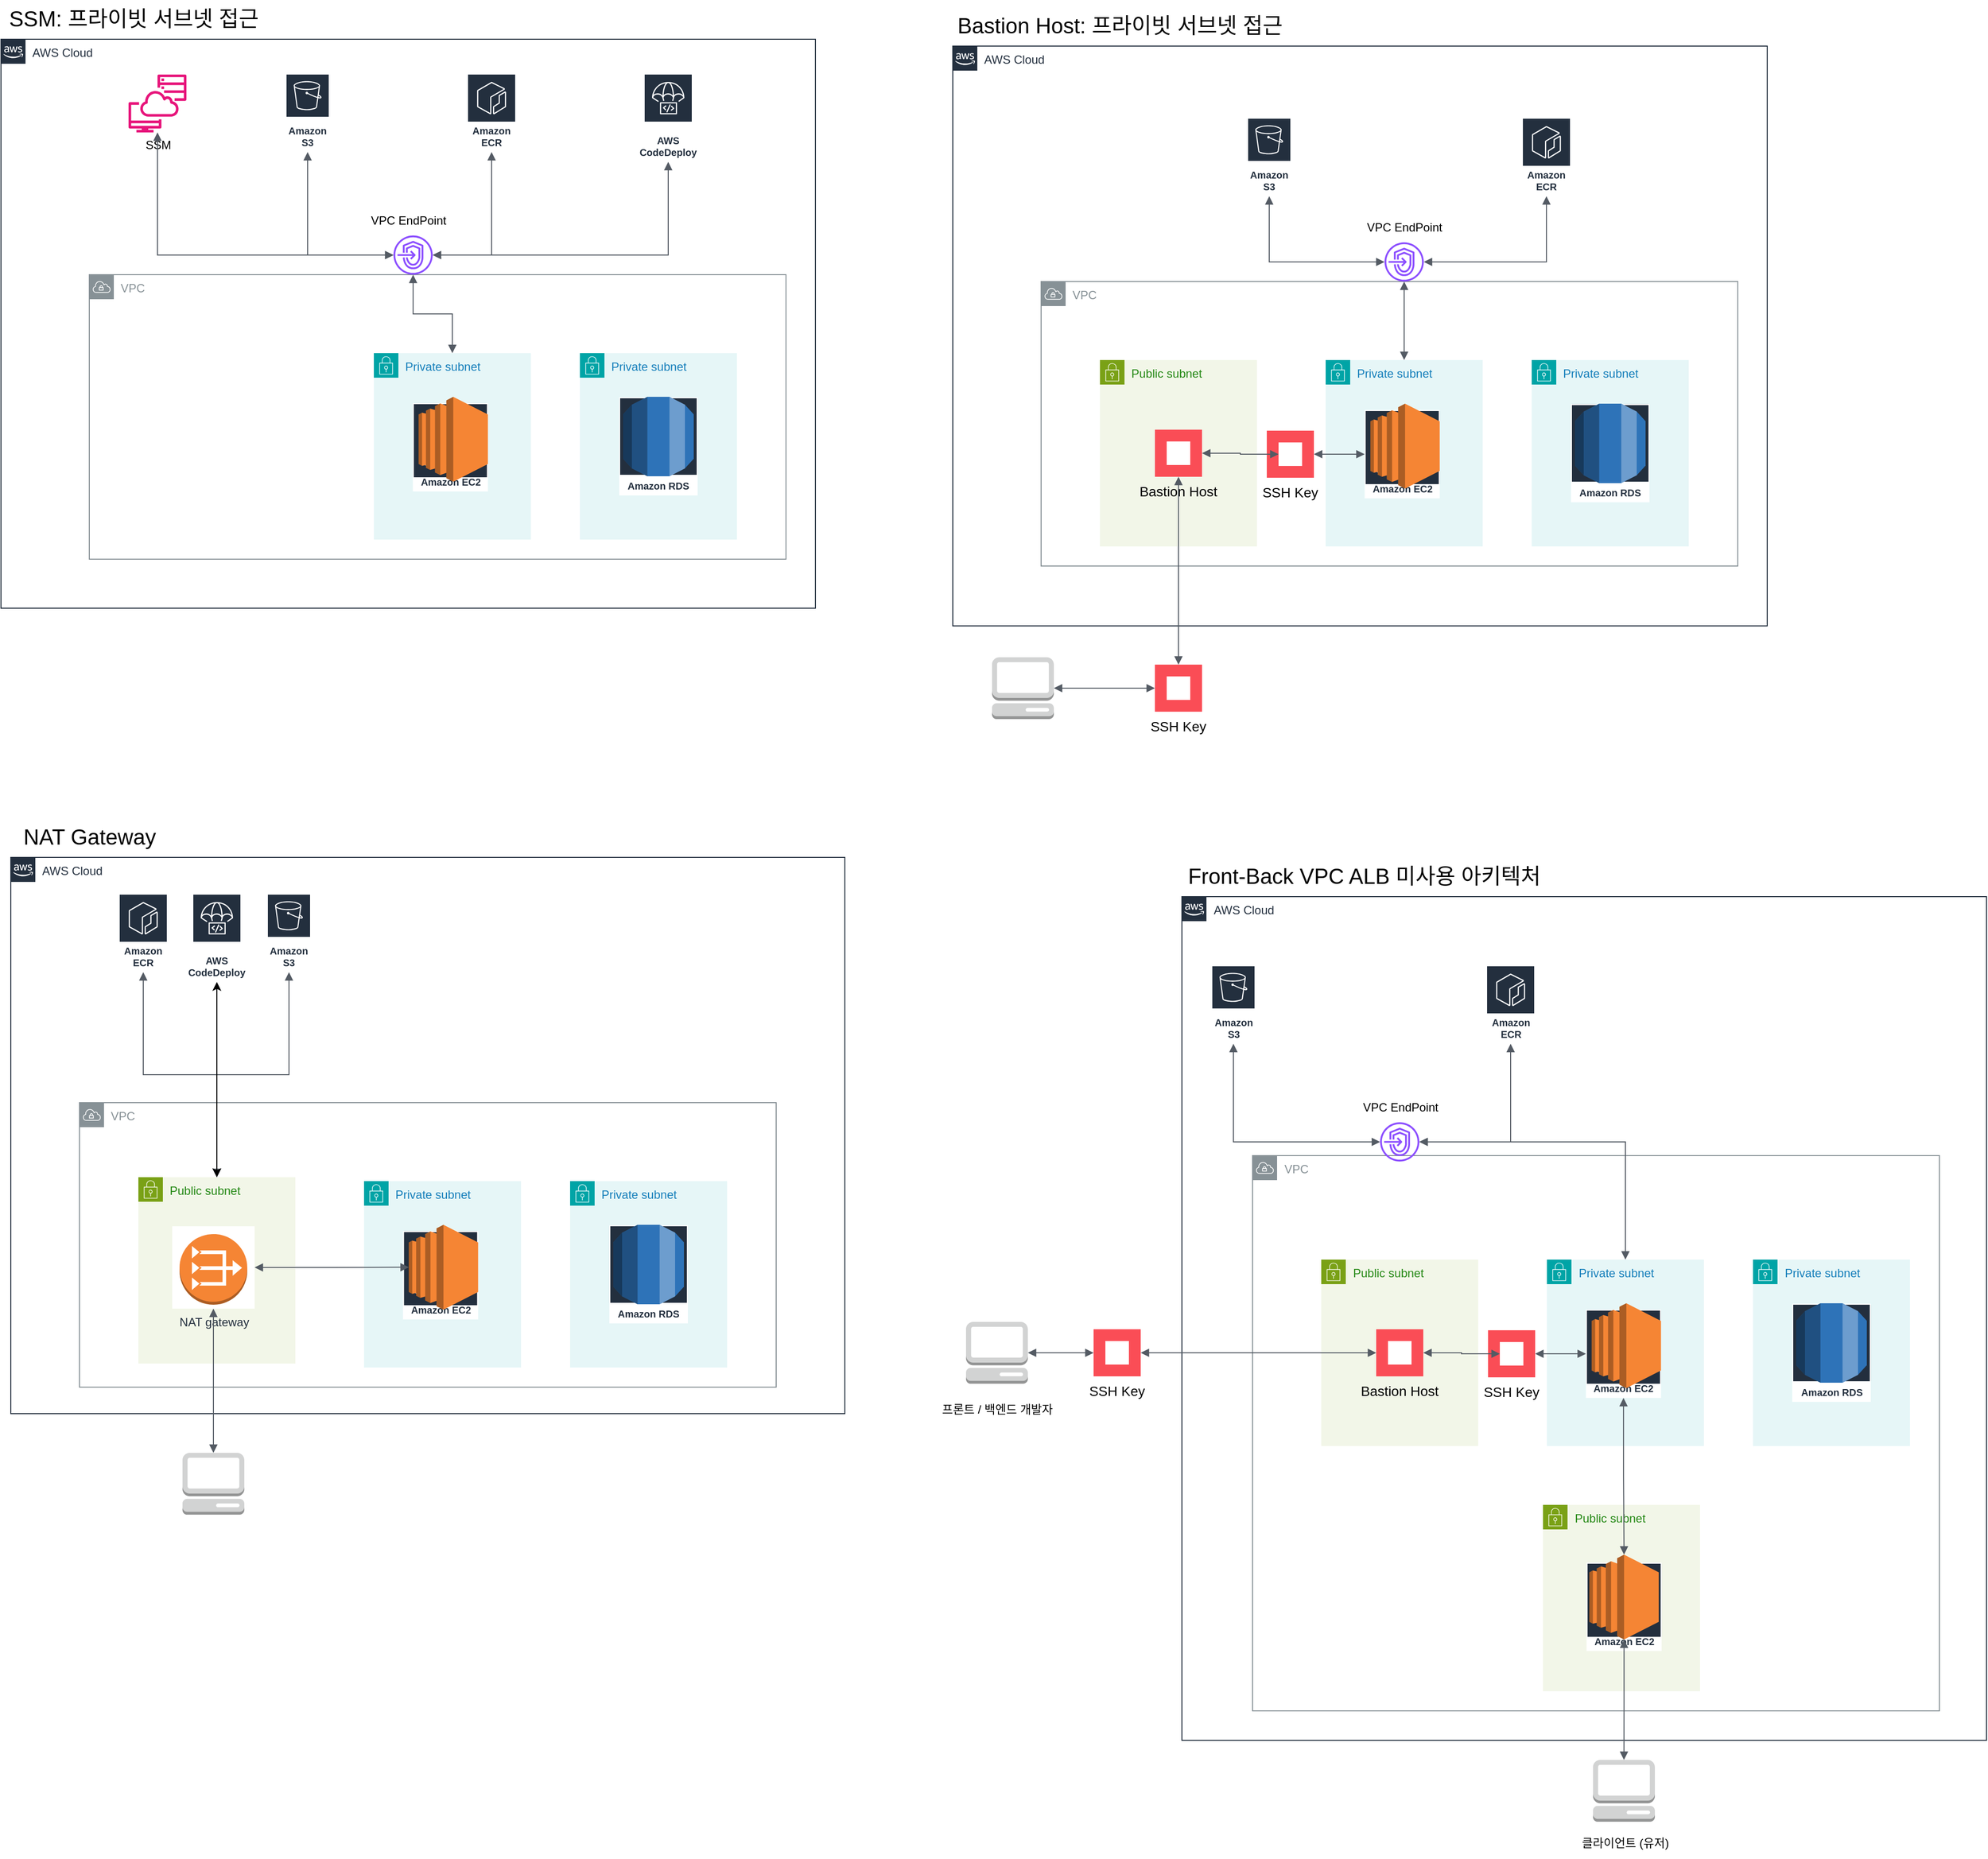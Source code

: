 <mxfile version="26.1.1">
  <diagram id="Ht1M8jgEwFfnCIfOTk4-" name="Page-1">
    <mxGraphModel dx="2484" dy="2465" grid="1" gridSize="10" guides="1" tooltips="1" connect="1" arrows="1" fold="1" page="1" pageScale="1" pageWidth="1169" pageHeight="827" math="0" shadow="0">
      <root>
        <mxCell id="0" />
        <mxCell id="1" parent="0" />
        <mxCell id="UEzPUAAOIrF-is8g5C7q-175" value="AWS Cloud" style="points=[[0,0],[0.25,0],[0.5,0],[0.75,0],[1,0],[1,0.25],[1,0.5],[1,0.75],[1,1],[0.75,1],[0.5,1],[0.25,1],[0,1],[0,0.75],[0,0.5],[0,0.25]];outlineConnect=0;gradientColor=none;html=1;whiteSpace=wrap;fontSize=12;fontStyle=0;shape=mxgraph.aws4.group;grIcon=mxgraph.aws4.group_aws_cloud_alt;strokeColor=#232F3E;fillColor=none;verticalAlign=top;align=left;spacingLeft=30;fontColor=#232F3E;dashed=0;labelBackgroundColor=#ffffff;container=1;pointerEvents=0;collapsible=0;recursiveResize=0;" parent="1" vertex="1">
          <mxGeometry x="210" y="-710" width="830" height="580" as="geometry" />
        </mxCell>
        <mxCell id="Ktp1393gziwwY8I587wX-7" value="VPC" style="sketch=0;outlineConnect=0;gradientColor=none;html=1;whiteSpace=wrap;fontSize=12;fontStyle=0;shape=mxgraph.aws4.group;grIcon=mxgraph.aws4.group_vpc;strokeColor=#879196;fillColor=none;verticalAlign=top;align=left;spacingLeft=30;fontColor=#879196;dashed=0;" parent="UEzPUAAOIrF-is8g5C7q-175" vertex="1">
          <mxGeometry x="90" y="240" width="710" height="290" as="geometry" />
        </mxCell>
        <mxCell id="Ktp1393gziwwY8I587wX-4" value="" style="sketch=0;outlineConnect=0;fontColor=#232F3E;gradientColor=none;fillColor=#8C4FFF;strokeColor=none;dashed=0;verticalLabelPosition=bottom;verticalAlign=top;align=center;html=1;fontSize=12;fontStyle=0;aspect=fixed;pointerEvents=1;shape=mxgraph.aws4.endpoints;" parent="UEzPUAAOIrF-is8g5C7q-175" vertex="1">
          <mxGeometry x="400" y="200" width="40" height="40" as="geometry" />
        </mxCell>
        <mxCell id="Ktp1393gziwwY8I587wX-18" value="Amazon S3" style="sketch=0;outlineConnect=0;fontColor=#232F3E;gradientColor=none;strokeColor=#ffffff;fillColor=#232F3E;dashed=0;verticalLabelPosition=middle;verticalAlign=bottom;align=center;html=1;whiteSpace=wrap;fontSize=10;fontStyle=1;spacing=3;shape=mxgraph.aws4.productIcon;prIcon=mxgraph.aws4.s3;" parent="UEzPUAAOIrF-is8g5C7q-175" vertex="1">
          <mxGeometry x="290" y="35" width="45" height="80" as="geometry" />
        </mxCell>
        <mxCell id="Ktp1393gziwwY8I587wX-19" value="Amazon ECR" style="sketch=0;outlineConnect=0;fontColor=#232F3E;gradientColor=none;strokeColor=#ffffff;fillColor=#232F3E;dashed=0;verticalLabelPosition=middle;verticalAlign=bottom;align=center;html=1;whiteSpace=wrap;fontSize=10;fontStyle=1;spacing=3;shape=mxgraph.aws4.productIcon;prIcon=mxgraph.aws4.ecr;" parent="UEzPUAAOIrF-is8g5C7q-175" vertex="1">
          <mxGeometry x="475" y="35" width="50" height="80" as="geometry" />
        </mxCell>
        <mxCell id="Ktp1393gziwwY8I587wX-20" value="AWS CodeDeploy" style="sketch=0;outlineConnect=0;fontColor=#232F3E;gradientColor=none;strokeColor=#ffffff;fillColor=#232F3E;dashed=0;verticalLabelPosition=middle;verticalAlign=bottom;align=center;html=1;whiteSpace=wrap;fontSize=10;fontStyle=1;spacing=3;shape=mxgraph.aws4.productIcon;prIcon=mxgraph.aws4.codedeploy;" parent="UEzPUAAOIrF-is8g5C7q-175" vertex="1">
          <mxGeometry x="655" y="35" width="50" height="90" as="geometry" />
        </mxCell>
        <mxCell id="Ktp1393gziwwY8I587wX-21" value="VPC EndPoint" style="text;html=1;align=center;verticalAlign=middle;resizable=0;points=[];autosize=1;strokeColor=none;fillColor=none;" parent="UEzPUAAOIrF-is8g5C7q-175" vertex="1">
          <mxGeometry x="365" y="170" width="100" height="30" as="geometry" />
        </mxCell>
        <mxCell id="Ktp1393gziwwY8I587wX-22" value="" style="sketch=0;outlineConnect=0;fontColor=#232F3E;gradientColor=none;fillColor=#E7157B;strokeColor=none;dashed=0;verticalLabelPosition=bottom;verticalAlign=top;align=center;html=1;fontSize=12;fontStyle=0;aspect=fixed;pointerEvents=1;shape=mxgraph.aws4.systems_manager_session_manager;" parent="UEzPUAAOIrF-is8g5C7q-175" vertex="1">
          <mxGeometry x="130" y="36" width="59" height="59" as="geometry" />
        </mxCell>
        <mxCell id="Ktp1393gziwwY8I587wX-23" value="SSM&lt;div&gt;&lt;br&gt;&lt;/div&gt;" style="text;html=1;align=center;verticalAlign=middle;resizable=0;points=[];autosize=1;strokeColor=none;fillColor=none;" parent="UEzPUAAOIrF-is8g5C7q-175" vertex="1">
          <mxGeometry x="134.5" y="95" width="50" height="40" as="geometry" />
        </mxCell>
        <mxCell id="Ktp1393gziwwY8I587wX-26" value="" style="edgeStyle=orthogonalEdgeStyle;html=1;endArrow=block;elbow=vertical;startArrow=block;startFill=1;endFill=1;strokeColor=#545B64;rounded=0;" parent="UEzPUAAOIrF-is8g5C7q-175" source="Ktp1393gziwwY8I587wX-4" target="Ktp1393gziwwY8I587wX-22" edge="1">
          <mxGeometry width="100" relative="1" as="geometry">
            <mxPoint x="320" y="305" as="sourcePoint" />
            <mxPoint x="420" y="305" as="targetPoint" />
          </mxGeometry>
        </mxCell>
        <mxCell id="Ktp1393gziwwY8I587wX-24" value="" style="edgeStyle=orthogonalEdgeStyle;html=1;endArrow=block;elbow=vertical;startArrow=block;startFill=1;endFill=1;strokeColor=#545B64;rounded=0;" parent="UEzPUAAOIrF-is8g5C7q-175" source="Ktp1393gziwwY8I587wX-4" target="Ktp1393gziwwY8I587wX-18" edge="1">
          <mxGeometry width="100" relative="1" as="geometry">
            <mxPoint x="320" y="305" as="sourcePoint" />
            <mxPoint x="420" y="305" as="targetPoint" />
          </mxGeometry>
        </mxCell>
        <mxCell id="Ktp1393gziwwY8I587wX-27" value="" style="edgeStyle=orthogonalEdgeStyle;html=1;endArrow=block;elbow=vertical;startArrow=block;startFill=1;endFill=1;strokeColor=#545B64;rounded=0;" parent="UEzPUAAOIrF-is8g5C7q-175" source="Ktp1393gziwwY8I587wX-4" target="Ktp1393gziwwY8I587wX-19" edge="1">
          <mxGeometry width="100" relative="1" as="geometry">
            <mxPoint x="400" y="280" as="sourcePoint" />
            <mxPoint x="500" y="280" as="targetPoint" />
          </mxGeometry>
        </mxCell>
        <mxCell id="Ktp1393gziwwY8I587wX-28" value="" style="edgeStyle=orthogonalEdgeStyle;html=1;endArrow=block;elbow=vertical;startArrow=block;startFill=1;endFill=1;strokeColor=#545B64;rounded=0;" parent="UEzPUAAOIrF-is8g5C7q-175" source="Ktp1393gziwwY8I587wX-4" target="Ktp1393gziwwY8I587wX-20" edge="1">
          <mxGeometry width="100" relative="1" as="geometry">
            <mxPoint x="400" y="280" as="sourcePoint" />
            <mxPoint x="500" y="280" as="targetPoint" />
          </mxGeometry>
        </mxCell>
        <mxCell id="Ktp1393gziwwY8I587wX-29" value="" style="group" parent="UEzPUAAOIrF-is8g5C7q-175" vertex="1" connectable="0">
          <mxGeometry x="380" y="320" width="370" height="190" as="geometry" />
        </mxCell>
        <mxCell id="Ktp1393gziwwY8I587wX-9" value="Private subnet" style="points=[[0,0],[0.25,0],[0.5,0],[0.75,0],[1,0],[1,0.25],[1,0.5],[1,0.75],[1,1],[0.75,1],[0.5,1],[0.25,1],[0,1],[0,0.75],[0,0.5],[0,0.25]];outlineConnect=0;gradientColor=none;html=1;whiteSpace=wrap;fontSize=12;fontStyle=0;container=0;pointerEvents=0;collapsible=0;recursiveResize=0;shape=mxgraph.aws4.group;grIcon=mxgraph.aws4.group_security_group;grStroke=0;strokeColor=#00A4A6;fillColor=#E6F6F7;verticalAlign=top;align=left;spacingLeft=30;fontColor=#147EBA;dashed=0;" parent="Ktp1393gziwwY8I587wX-29" vertex="1">
          <mxGeometry width="160" height="190" as="geometry" />
        </mxCell>
        <mxCell id="Ktp1393gziwwY8I587wX-12" value="Amazon EC2" style="sketch=0;outlineConnect=0;fontColor=#232F3E;gradientColor=none;strokeColor=#ffffff;fillColor=#232F3E;dashed=0;verticalLabelPosition=middle;verticalAlign=bottom;align=center;html=1;whiteSpace=wrap;fontSize=10;fontStyle=1;spacing=3;shape=mxgraph.aws4.productIcon;prIcon=mxgraph.aws4.ec2;" parent="Ktp1393gziwwY8I587wX-29" vertex="1">
          <mxGeometry x="39.75" y="51" width="76.5" height="90" as="geometry" />
        </mxCell>
        <mxCell id="Ktp1393gziwwY8I587wX-10" value="" style="outlineConnect=0;dashed=0;verticalLabelPosition=bottom;verticalAlign=top;align=center;html=1;shape=mxgraph.aws3.ec2;fillColor=#F58534;gradientColor=none;" parent="Ktp1393gziwwY8I587wX-29" vertex="1">
          <mxGeometry x="45.63" y="44.5" width="70.62" height="86.5" as="geometry" />
        </mxCell>
        <mxCell id="Ktp1393gziwwY8I587wX-14" value="Private subnet" style="points=[[0,0],[0.25,0],[0.5,0],[0.75,0],[1,0],[1,0.25],[1,0.5],[1,0.75],[1,1],[0.75,1],[0.5,1],[0.25,1],[0,1],[0,0.75],[0,0.5],[0,0.25]];outlineConnect=0;gradientColor=none;html=1;whiteSpace=wrap;fontSize=12;fontStyle=0;container=0;pointerEvents=0;collapsible=0;recursiveResize=0;shape=mxgraph.aws4.group;grIcon=mxgraph.aws4.group_security_group;grStroke=0;strokeColor=#00A4A6;fillColor=#E6F6F7;verticalAlign=top;align=left;spacingLeft=30;fontColor=#147EBA;dashed=0;" parent="Ktp1393gziwwY8I587wX-29" vertex="1">
          <mxGeometry x="210" width="160" height="190" as="geometry" />
        </mxCell>
        <mxCell id="Ktp1393gziwwY8I587wX-11" value="Amazon RDS" style="sketch=0;outlineConnect=0;fontColor=#232F3E;gradientColor=none;strokeColor=#ffffff;fillColor=#232F3E;dashed=0;verticalLabelPosition=middle;verticalAlign=bottom;align=center;html=1;whiteSpace=wrap;fontSize=10;fontStyle=1;spacing=3;shape=mxgraph.aws4.productIcon;prIcon=mxgraph.aws4.rds;" parent="Ktp1393gziwwY8I587wX-29" vertex="1">
          <mxGeometry x="250" y="45" width="80" height="100" as="geometry" />
        </mxCell>
        <mxCell id="Ktp1393gziwwY8I587wX-13" value="" style="outlineConnect=0;dashed=0;verticalLabelPosition=bottom;verticalAlign=top;align=center;html=1;shape=mxgraph.aws3.rds;fillColor=#2E73B8;gradientColor=none;" parent="Ktp1393gziwwY8I587wX-29" vertex="1">
          <mxGeometry x="254" y="44.5" width="72" height="81" as="geometry" />
        </mxCell>
        <mxCell id="Ktp1393gziwwY8I587wX-30" value="" style="edgeStyle=orthogonalEdgeStyle;html=1;endArrow=block;elbow=vertical;startArrow=block;startFill=1;endFill=1;strokeColor=#545B64;rounded=0;" parent="UEzPUAAOIrF-is8g5C7q-175" source="Ktp1393gziwwY8I587wX-4" target="Ktp1393gziwwY8I587wX-9" edge="1">
          <mxGeometry width="100" relative="1" as="geometry">
            <mxPoint x="400" y="280" as="sourcePoint" />
            <mxPoint x="500" y="280" as="targetPoint" />
          </mxGeometry>
        </mxCell>
        <mxCell id="Ktp1393gziwwY8I587wX-31" value="AWS Cloud" style="points=[[0,0],[0.25,0],[0.5,0],[0.75,0],[1,0],[1,0.25],[1,0.5],[1,0.75],[1,1],[0.75,1],[0.5,1],[0.25,1],[0,1],[0,0.75],[0,0.5],[0,0.25]];outlineConnect=0;gradientColor=none;html=1;whiteSpace=wrap;fontSize=12;fontStyle=0;shape=mxgraph.aws4.group;grIcon=mxgraph.aws4.group_aws_cloud_alt;strokeColor=#232F3E;fillColor=none;verticalAlign=top;align=left;spacingLeft=30;fontColor=#232F3E;dashed=0;labelBackgroundColor=#ffffff;container=1;pointerEvents=0;collapsible=0;recursiveResize=0;" parent="1" vertex="1">
          <mxGeometry x="1180" y="-703" width="830" height="591" as="geometry" />
        </mxCell>
        <mxCell id="Ktp1393gziwwY8I587wX-32" value="VPC" style="sketch=0;outlineConnect=0;gradientColor=none;html=1;whiteSpace=wrap;fontSize=12;fontStyle=0;shape=mxgraph.aws4.group;grIcon=mxgraph.aws4.group_vpc;strokeColor=#879196;fillColor=none;verticalAlign=top;align=left;spacingLeft=30;fontColor=#879196;dashed=0;" parent="Ktp1393gziwwY8I587wX-31" vertex="1">
          <mxGeometry x="90" y="240" width="710" height="290" as="geometry" />
        </mxCell>
        <mxCell id="Ktp1393gziwwY8I587wX-44" value="" style="group" parent="Ktp1393gziwwY8I587wX-31" vertex="1" connectable="0">
          <mxGeometry x="380" y="320" width="370" height="190" as="geometry" />
        </mxCell>
        <mxCell id="Ktp1393gziwwY8I587wX-45" value="Private subnet" style="points=[[0,0],[0.25,0],[0.5,0],[0.75,0],[1,0],[1,0.25],[1,0.5],[1,0.75],[1,1],[0.75,1],[0.5,1],[0.25,1],[0,1],[0,0.75],[0,0.5],[0,0.25]];outlineConnect=0;gradientColor=none;html=1;whiteSpace=wrap;fontSize=12;fontStyle=0;container=0;pointerEvents=0;collapsible=0;recursiveResize=0;shape=mxgraph.aws4.group;grIcon=mxgraph.aws4.group_security_group;grStroke=0;strokeColor=#00A4A6;fillColor=#E6F6F7;verticalAlign=top;align=left;spacingLeft=30;fontColor=#147EBA;dashed=0;" parent="Ktp1393gziwwY8I587wX-44" vertex="1">
          <mxGeometry width="160" height="190" as="geometry" />
        </mxCell>
        <mxCell id="Ktp1393gziwwY8I587wX-46" value="Amazon EC2" style="sketch=0;outlineConnect=0;fontColor=#232F3E;gradientColor=none;strokeColor=#ffffff;fillColor=#232F3E;dashed=0;verticalLabelPosition=middle;verticalAlign=bottom;align=center;html=1;whiteSpace=wrap;fontSize=10;fontStyle=1;spacing=3;shape=mxgraph.aws4.productIcon;prIcon=mxgraph.aws4.ec2;" parent="Ktp1393gziwwY8I587wX-44" vertex="1">
          <mxGeometry x="39.75" y="51" width="76.5" height="90" as="geometry" />
        </mxCell>
        <mxCell id="Ktp1393gziwwY8I587wX-47" value="" style="outlineConnect=0;dashed=0;verticalLabelPosition=bottom;verticalAlign=top;align=center;html=1;shape=mxgraph.aws3.ec2;fillColor=#F58534;gradientColor=none;" parent="Ktp1393gziwwY8I587wX-44" vertex="1">
          <mxGeometry x="45.63" y="44.5" width="70.62" height="86.5" as="geometry" />
        </mxCell>
        <mxCell id="Ktp1393gziwwY8I587wX-48" value="Private subnet" style="points=[[0,0],[0.25,0],[0.5,0],[0.75,0],[1,0],[1,0.25],[1,0.5],[1,0.75],[1,1],[0.75,1],[0.5,1],[0.25,1],[0,1],[0,0.75],[0,0.5],[0,0.25]];outlineConnect=0;gradientColor=none;html=1;whiteSpace=wrap;fontSize=12;fontStyle=0;container=0;pointerEvents=0;collapsible=0;recursiveResize=0;shape=mxgraph.aws4.group;grIcon=mxgraph.aws4.group_security_group;grStroke=0;strokeColor=#00A4A6;fillColor=#E6F6F7;verticalAlign=top;align=left;spacingLeft=30;fontColor=#147EBA;dashed=0;" parent="Ktp1393gziwwY8I587wX-44" vertex="1">
          <mxGeometry x="210" width="160" height="190" as="geometry" />
        </mxCell>
        <mxCell id="Ktp1393gziwwY8I587wX-49" value="Amazon RDS" style="sketch=0;outlineConnect=0;fontColor=#232F3E;gradientColor=none;strokeColor=#ffffff;fillColor=#232F3E;dashed=0;verticalLabelPosition=middle;verticalAlign=bottom;align=center;html=1;whiteSpace=wrap;fontSize=10;fontStyle=1;spacing=3;shape=mxgraph.aws4.productIcon;prIcon=mxgraph.aws4.rds;" parent="Ktp1393gziwwY8I587wX-44" vertex="1">
          <mxGeometry x="250" y="45" width="80" height="100" as="geometry" />
        </mxCell>
        <mxCell id="Ktp1393gziwwY8I587wX-50" value="" style="outlineConnect=0;dashed=0;verticalLabelPosition=bottom;verticalAlign=top;align=center;html=1;shape=mxgraph.aws3.rds;fillColor=#2E73B8;gradientColor=none;" parent="Ktp1393gziwwY8I587wX-44" vertex="1">
          <mxGeometry x="254" y="44.5" width="72" height="81" as="geometry" />
        </mxCell>
        <mxCell id="Ktp1393gziwwY8I587wX-53" value="Public subnet" style="points=[[0,0],[0.25,0],[0.5,0],[0.75,0],[1,0],[1,0.25],[1,0.5],[1,0.75],[1,1],[0.75,1],[0.5,1],[0.25,1],[0,1],[0,0.75],[0,0.5],[0,0.25]];outlineConnect=0;gradientColor=none;html=1;whiteSpace=wrap;fontSize=12;fontStyle=0;container=0;pointerEvents=0;collapsible=0;recursiveResize=0;shape=mxgraph.aws4.group;grIcon=mxgraph.aws4.group_security_group;grStroke=0;strokeColor=#7AA116;fillColor=#F2F6E8;verticalAlign=top;align=left;spacingLeft=30;fontColor=#248814;dashed=0;" parent="Ktp1393gziwwY8I587wX-31" vertex="1">
          <mxGeometry x="150" y="320" width="160" height="190" as="geometry" />
        </mxCell>
        <mxCell id="Ktp1393gziwwY8I587wX-54" value="Bastion Host" style="shape=rect;fillColor=#FA4D56;aspect=fixed;resizable=0;labelPosition=center;verticalLabelPosition=bottom;align=center;verticalAlign=top;strokeColor=none;fontSize=14;" parent="Ktp1393gziwwY8I587wX-31" vertex="1">
          <mxGeometry x="206" y="391" width="48" height="48" as="geometry" />
        </mxCell>
        <mxCell id="Ktp1393gziwwY8I587wX-55" value="" style="fillColor=#ffffff;strokeColor=none;dashed=0;outlineConnect=0;html=1;labelPosition=center;verticalLabelPosition=bottom;verticalAlign=top;part=1;movable=0;resizable=0;rotatable=0;shape=mxgraph.ibm_cloud.bastion-host" parent="Ktp1393gziwwY8I587wX-54" vertex="1">
          <mxGeometry width="24" height="24" relative="1" as="geometry">
            <mxPoint x="12" y="12" as="offset" />
          </mxGeometry>
        </mxCell>
        <mxCell id="Ktp1393gziwwY8I587wX-56" value="Amazon S3" style="sketch=0;outlineConnect=0;fontColor=#232F3E;gradientColor=none;strokeColor=#ffffff;fillColor=#232F3E;dashed=0;verticalLabelPosition=middle;verticalAlign=bottom;align=center;html=1;whiteSpace=wrap;fontSize=10;fontStyle=1;spacing=3;shape=mxgraph.aws4.productIcon;prIcon=mxgraph.aws4.s3;" parent="Ktp1393gziwwY8I587wX-31" vertex="1">
          <mxGeometry x="300" y="73" width="45" height="80" as="geometry" />
        </mxCell>
        <mxCell id="Ktp1393gziwwY8I587wX-57" value="Amazon ECR" style="sketch=0;outlineConnect=0;fontColor=#232F3E;gradientColor=none;strokeColor=#ffffff;fillColor=#232F3E;dashed=0;verticalLabelPosition=middle;verticalAlign=bottom;align=center;html=1;whiteSpace=wrap;fontSize=10;fontStyle=1;spacing=3;shape=mxgraph.aws4.productIcon;prIcon=mxgraph.aws4.ecr;" parent="Ktp1393gziwwY8I587wX-31" vertex="1">
          <mxGeometry x="580" y="73" width="50" height="80" as="geometry" />
        </mxCell>
        <mxCell id="Ktp1393gziwwY8I587wX-58" value="" style="sketch=0;outlineConnect=0;fontColor=#232F3E;gradientColor=none;fillColor=#8C4FFF;strokeColor=none;dashed=0;verticalLabelPosition=bottom;verticalAlign=top;align=center;html=1;fontSize=12;fontStyle=0;aspect=fixed;pointerEvents=1;shape=mxgraph.aws4.endpoints;" parent="Ktp1393gziwwY8I587wX-31" vertex="1">
          <mxGeometry x="440" y="200" width="40" height="40" as="geometry" />
        </mxCell>
        <mxCell id="Ktp1393gziwwY8I587wX-60" value="VPC EndPoint" style="text;html=1;align=center;verticalAlign=middle;resizable=0;points=[];autosize=1;strokeColor=none;fillColor=none;" parent="Ktp1393gziwwY8I587wX-31" vertex="1">
          <mxGeometry x="410" y="170" width="100" height="30" as="geometry" />
        </mxCell>
        <mxCell id="Ktp1393gziwwY8I587wX-61" value="" style="edgeStyle=orthogonalEdgeStyle;html=1;endArrow=block;elbow=vertical;startArrow=block;startFill=1;endFill=1;strokeColor=#545B64;rounded=0;" parent="Ktp1393gziwwY8I587wX-31" source="Ktp1393gziwwY8I587wX-58" target="Ktp1393gziwwY8I587wX-45" edge="1">
          <mxGeometry width="100" relative="1" as="geometry">
            <mxPoint x="-540" y="243" as="sourcePoint" />
            <mxPoint x="-500" y="323" as="targetPoint" />
          </mxGeometry>
        </mxCell>
        <mxCell id="Ktp1393gziwwY8I587wX-64" value="" style="edgeStyle=orthogonalEdgeStyle;html=1;endArrow=block;elbow=vertical;startArrow=block;startFill=1;endFill=1;strokeColor=#545B64;rounded=0;" parent="Ktp1393gziwwY8I587wX-31" source="Ktp1393gziwwY8I587wX-58" target="Ktp1393gziwwY8I587wX-57" edge="1">
          <mxGeometry width="100" relative="1" as="geometry">
            <mxPoint x="405" y="123" as="sourcePoint" />
            <mxPoint x="470" y="210" as="targetPoint" />
          </mxGeometry>
        </mxCell>
        <mxCell id="Ktp1393gziwwY8I587wX-66" value="" style="edgeStyle=orthogonalEdgeStyle;html=1;endArrow=block;elbow=vertical;startArrow=block;startFill=1;endFill=1;strokeColor=#545B64;rounded=0;" parent="Ktp1393gziwwY8I587wX-31" source="Ktp1393gziwwY8I587wX-58" target="Ktp1393gziwwY8I587wX-56" edge="1">
          <mxGeometry width="100" relative="1" as="geometry">
            <mxPoint x="470" y="250" as="sourcePoint" />
            <mxPoint x="470" y="330" as="targetPoint" />
          </mxGeometry>
        </mxCell>
        <mxCell id="Ktp1393gziwwY8I587wX-67" value="SSH Key" style="shape=rect;fillColor=#FA4D56;aspect=fixed;resizable=0;labelPosition=center;verticalLabelPosition=bottom;align=center;verticalAlign=top;strokeColor=none;fontSize=14;" parent="Ktp1393gziwwY8I587wX-31" vertex="1">
          <mxGeometry x="320" y="392" width="48" height="48" as="geometry" />
        </mxCell>
        <mxCell id="Ktp1393gziwwY8I587wX-68" value="" style="fillColor=#ffffff;strokeColor=none;dashed=0;outlineConnect=0;html=1;labelPosition=center;verticalLabelPosition=bottom;verticalAlign=top;part=1;movable=0;resizable=0;rotatable=0;shape=mxgraph.ibm_cloud.password" parent="Ktp1393gziwwY8I587wX-67" vertex="1">
          <mxGeometry width="24" height="24" relative="1" as="geometry">
            <mxPoint x="12" y="12" as="offset" />
          </mxGeometry>
        </mxCell>
        <mxCell id="Ktp1393gziwwY8I587wX-69" value="" style="edgeStyle=orthogonalEdgeStyle;html=1;endArrow=block;elbow=vertical;startArrow=block;startFill=1;endFill=1;strokeColor=#545B64;rounded=0;exitX=1;exitY=0.5;exitDx=0;exitDy=0;" parent="Ktp1393gziwwY8I587wX-31" source="Ktp1393gziwwY8I587wX-54" target="Ktp1393gziwwY8I587wX-68" edge="1">
          <mxGeometry width="100" relative="1" as="geometry">
            <mxPoint x="140" y="353" as="sourcePoint" />
            <mxPoint x="240" y="353" as="targetPoint" />
          </mxGeometry>
        </mxCell>
        <mxCell id="Ktp1393gziwwY8I587wX-70" value="" style="edgeStyle=orthogonalEdgeStyle;html=1;endArrow=block;elbow=vertical;startArrow=block;startFill=1;endFill=1;strokeColor=#545B64;rounded=0;exitX=1;exitY=0.5;exitDx=0;exitDy=0;" parent="Ktp1393gziwwY8I587wX-31" source="Ktp1393gziwwY8I587wX-67" target="Ktp1393gziwwY8I587wX-46" edge="1">
          <mxGeometry width="100" relative="1" as="geometry">
            <mxPoint x="264" y="425" as="sourcePoint" />
            <mxPoint x="342" y="425" as="targetPoint" />
          </mxGeometry>
        </mxCell>
        <mxCell id="Ktp1393gziwwY8I587wX-73" value="" style="outlineConnect=0;dashed=0;verticalLabelPosition=bottom;verticalAlign=top;align=center;html=1;shape=mxgraph.aws3.management_console;fillColor=#D2D3D3;gradientColor=none;" parent="1" vertex="1">
          <mxGeometry x="1220" y="-80" width="63" height="63" as="geometry" />
        </mxCell>
        <mxCell id="Ktp1393gziwwY8I587wX-71" value="SSH Key" style="shape=rect;fillColor=#FA4D56;aspect=fixed;resizable=0;labelPosition=center;verticalLabelPosition=bottom;align=center;verticalAlign=top;strokeColor=none;fontSize=14;" parent="1" vertex="1">
          <mxGeometry x="1386" y="-72.5" width="48" height="48" as="geometry" />
        </mxCell>
        <mxCell id="Ktp1393gziwwY8I587wX-72" value="" style="fillColor=#ffffff;strokeColor=none;dashed=0;outlineConnect=0;html=1;labelPosition=center;verticalLabelPosition=bottom;verticalAlign=top;part=1;movable=0;resizable=0;rotatable=0;shape=mxgraph.ibm_cloud.password" parent="Ktp1393gziwwY8I587wX-71" vertex="1">
          <mxGeometry width="24" height="24" relative="1" as="geometry">
            <mxPoint x="12" y="12" as="offset" />
          </mxGeometry>
        </mxCell>
        <mxCell id="Ktp1393gziwwY8I587wX-74" value="" style="edgeStyle=orthogonalEdgeStyle;html=1;endArrow=block;elbow=vertical;startArrow=block;startFill=1;endFill=1;strokeColor=#545B64;rounded=0;exitX=1;exitY=0.5;exitDx=0;exitDy=0;exitPerimeter=0;entryX=0;entryY=0.5;entryDx=0;entryDy=0;" parent="1" source="Ktp1393gziwwY8I587wX-73" target="Ktp1393gziwwY8I587wX-71" edge="1">
          <mxGeometry width="100" relative="1" as="geometry">
            <mxPoint x="970" y="-330" as="sourcePoint" />
            <mxPoint x="1070" y="-330" as="targetPoint" />
          </mxGeometry>
        </mxCell>
        <mxCell id="Ktp1393gziwwY8I587wX-76" value="" style="edgeStyle=orthogonalEdgeStyle;html=1;endArrow=block;elbow=vertical;startArrow=block;startFill=1;endFill=1;strokeColor=#545B64;rounded=0;entryX=0.5;entryY=0;entryDx=0;entryDy=0;exitX=0.5;exitY=1;exitDx=0;exitDy=0;" parent="1" source="Ktp1393gziwwY8I587wX-54" target="Ktp1393gziwwY8I587wX-71" edge="1">
          <mxGeometry width="100" relative="1" as="geometry">
            <mxPoint x="970" y="-330" as="sourcePoint" />
            <mxPoint x="1070" y="-330" as="targetPoint" />
          </mxGeometry>
        </mxCell>
        <mxCell id="Ktp1393gziwwY8I587wX-77" value="&lt;span style=&quot;font-size: 22px;&quot;&gt;SSM: 프라이빗 서브넷 접근&lt;/span&gt;" style="text;html=1;align=center;verticalAlign=middle;resizable=0;points=[];autosize=1;strokeColor=none;fillColor=none;" parent="1" vertex="1">
          <mxGeometry x="210" y="-750" width="270" height="40" as="geometry" />
        </mxCell>
        <mxCell id="Ktp1393gziwwY8I587wX-79" value="&lt;span style=&quot;font-size: 22px;&quot;&gt;Bastion Host: 프라이빗 서브넷 접근&lt;/span&gt;" style="text;html=1;align=center;verticalAlign=middle;resizable=0;points=[];autosize=1;strokeColor=none;fillColor=none;" parent="1" vertex="1">
          <mxGeometry x="1180" y="-743" width="340" height="40" as="geometry" />
        </mxCell>
        <mxCell id="1b1qdMXzD4O1h5VKtYQx-23" value="AWS Cloud" style="points=[[0,0],[0.25,0],[0.5,0],[0.75,0],[1,0],[1,0.25],[1,0.5],[1,0.75],[1,1],[0.75,1],[0.5,1],[0.25,1],[0,1],[0,0.75],[0,0.5],[0,0.25]];outlineConnect=0;gradientColor=none;html=1;whiteSpace=wrap;fontSize=12;fontStyle=0;shape=mxgraph.aws4.group;grIcon=mxgraph.aws4.group_aws_cloud_alt;strokeColor=#232F3E;fillColor=none;verticalAlign=top;align=left;spacingLeft=30;fontColor=#232F3E;dashed=0;labelBackgroundColor=#ffffff;container=1;pointerEvents=0;collapsible=0;recursiveResize=0;" vertex="1" parent="1">
          <mxGeometry x="220" y="124" width="850" height="567" as="geometry" />
        </mxCell>
        <mxCell id="1b1qdMXzD4O1h5VKtYQx-24" value="VPC" style="sketch=0;outlineConnect=0;gradientColor=none;html=1;whiteSpace=wrap;fontSize=12;fontStyle=0;shape=mxgraph.aws4.group;grIcon=mxgraph.aws4.group_vpc;strokeColor=#879196;fillColor=none;verticalAlign=top;align=left;spacingLeft=30;fontColor=#879196;dashed=0;" vertex="1" parent="1b1qdMXzD4O1h5VKtYQx-23">
          <mxGeometry x="70" y="250" width="710" height="290" as="geometry" />
        </mxCell>
        <mxCell id="1b1qdMXzD4O1h5VKtYQx-26" value="Amazon S3" style="sketch=0;outlineConnect=0;fontColor=#232F3E;gradientColor=none;strokeColor=#ffffff;fillColor=#232F3E;dashed=0;verticalLabelPosition=middle;verticalAlign=bottom;align=center;html=1;whiteSpace=wrap;fontSize=10;fontStyle=1;spacing=3;shape=mxgraph.aws4.productIcon;prIcon=mxgraph.aws4.s3;" vertex="1" parent="1b1qdMXzD4O1h5VKtYQx-23">
          <mxGeometry x="261" y="37" width="45" height="80" as="geometry" />
        </mxCell>
        <mxCell id="1b1qdMXzD4O1h5VKtYQx-27" value="Amazon ECR" style="sketch=0;outlineConnect=0;fontColor=#232F3E;gradientColor=none;strokeColor=#ffffff;fillColor=#232F3E;dashed=0;verticalLabelPosition=middle;verticalAlign=bottom;align=center;html=1;whiteSpace=wrap;fontSize=10;fontStyle=1;spacing=3;shape=mxgraph.aws4.productIcon;prIcon=mxgraph.aws4.ecr;" vertex="1" parent="1b1qdMXzD4O1h5VKtYQx-23">
          <mxGeometry x="110" y="37" width="50" height="80" as="geometry" />
        </mxCell>
        <mxCell id="1b1qdMXzD4O1h5VKtYQx-28" value="AWS CodeDeploy" style="sketch=0;outlineConnect=0;fontColor=#232F3E;gradientColor=none;strokeColor=#ffffff;fillColor=#232F3E;dashed=0;verticalLabelPosition=middle;verticalAlign=bottom;align=center;html=1;whiteSpace=wrap;fontSize=10;fontStyle=1;spacing=3;shape=mxgraph.aws4.productIcon;prIcon=mxgraph.aws4.codedeploy;" vertex="1" parent="1b1qdMXzD4O1h5VKtYQx-23">
          <mxGeometry x="185" y="37" width="50" height="90" as="geometry" />
        </mxCell>
        <mxCell id="1b1qdMXzD4O1h5VKtYQx-33" value="" style="edgeStyle=orthogonalEdgeStyle;html=1;endArrow=block;elbow=vertical;startArrow=block;startFill=1;endFill=1;strokeColor=#545B64;rounded=0;" edge="1" parent="1b1qdMXzD4O1h5VKtYQx-23" source="1b1qdMXzD4O1h5VKtYQx-45" target="1b1qdMXzD4O1h5VKtYQx-26">
          <mxGeometry width="100" relative="1" as="geometry">
            <mxPoint x="380" y="230.059" as="sourcePoint" />
            <mxPoint x="400" y="315" as="targetPoint" />
          </mxGeometry>
        </mxCell>
        <mxCell id="1b1qdMXzD4O1h5VKtYQx-36" value="" style="group" vertex="1" connectable="0" parent="1b1qdMXzD4O1h5VKtYQx-23">
          <mxGeometry x="360" y="330" width="370" height="190" as="geometry" />
        </mxCell>
        <mxCell id="1b1qdMXzD4O1h5VKtYQx-37" value="Private subnet" style="points=[[0,0],[0.25,0],[0.5,0],[0.75,0],[1,0],[1,0.25],[1,0.5],[1,0.75],[1,1],[0.75,1],[0.5,1],[0.25,1],[0,1],[0,0.75],[0,0.5],[0,0.25]];outlineConnect=0;gradientColor=none;html=1;whiteSpace=wrap;fontSize=12;fontStyle=0;container=0;pointerEvents=0;collapsible=0;recursiveResize=0;shape=mxgraph.aws4.group;grIcon=mxgraph.aws4.group_security_group;grStroke=0;strokeColor=#00A4A6;fillColor=#E6F6F7;verticalAlign=top;align=left;spacingLeft=30;fontColor=#147EBA;dashed=0;" vertex="1" parent="1b1qdMXzD4O1h5VKtYQx-36">
          <mxGeometry width="160" height="190" as="geometry" />
        </mxCell>
        <mxCell id="1b1qdMXzD4O1h5VKtYQx-38" value="Amazon EC2" style="sketch=0;outlineConnect=0;fontColor=#232F3E;gradientColor=none;strokeColor=#ffffff;fillColor=#232F3E;dashed=0;verticalLabelPosition=middle;verticalAlign=bottom;align=center;html=1;whiteSpace=wrap;fontSize=10;fontStyle=1;spacing=3;shape=mxgraph.aws4.productIcon;prIcon=mxgraph.aws4.ec2;" vertex="1" parent="1b1qdMXzD4O1h5VKtYQx-36">
          <mxGeometry x="39.75" y="51" width="76.5" height="90" as="geometry" />
        </mxCell>
        <mxCell id="1b1qdMXzD4O1h5VKtYQx-39" value="" style="outlineConnect=0;dashed=0;verticalLabelPosition=bottom;verticalAlign=top;align=center;html=1;shape=mxgraph.aws3.ec2;fillColor=#F58534;gradientColor=none;" vertex="1" parent="1b1qdMXzD4O1h5VKtYQx-36">
          <mxGeometry x="45.63" y="44.5" width="70.62" height="86.5" as="geometry" />
        </mxCell>
        <mxCell id="1b1qdMXzD4O1h5VKtYQx-40" value="Private subnet" style="points=[[0,0],[0.25,0],[0.5,0],[0.75,0],[1,0],[1,0.25],[1,0.5],[1,0.75],[1,1],[0.75,1],[0.5,1],[0.25,1],[0,1],[0,0.75],[0,0.5],[0,0.25]];outlineConnect=0;gradientColor=none;html=1;whiteSpace=wrap;fontSize=12;fontStyle=0;container=0;pointerEvents=0;collapsible=0;recursiveResize=0;shape=mxgraph.aws4.group;grIcon=mxgraph.aws4.group_security_group;grStroke=0;strokeColor=#00A4A6;fillColor=#E6F6F7;verticalAlign=top;align=left;spacingLeft=30;fontColor=#147EBA;dashed=0;" vertex="1" parent="1b1qdMXzD4O1h5VKtYQx-36">
          <mxGeometry x="210" width="160" height="190" as="geometry" />
        </mxCell>
        <mxCell id="1b1qdMXzD4O1h5VKtYQx-41" value="Amazon RDS" style="sketch=0;outlineConnect=0;fontColor=#232F3E;gradientColor=none;strokeColor=#ffffff;fillColor=#232F3E;dashed=0;verticalLabelPosition=middle;verticalAlign=bottom;align=center;html=1;whiteSpace=wrap;fontSize=10;fontStyle=1;spacing=3;shape=mxgraph.aws4.productIcon;prIcon=mxgraph.aws4.rds;" vertex="1" parent="1b1qdMXzD4O1h5VKtYQx-36">
          <mxGeometry x="250" y="45" width="80" height="100" as="geometry" />
        </mxCell>
        <mxCell id="1b1qdMXzD4O1h5VKtYQx-42" value="" style="outlineConnect=0;dashed=0;verticalLabelPosition=bottom;verticalAlign=top;align=center;html=1;shape=mxgraph.aws3.rds;fillColor=#2E73B8;gradientColor=none;" vertex="1" parent="1b1qdMXzD4O1h5VKtYQx-36">
          <mxGeometry x="254" y="44.5" width="72" height="81" as="geometry" />
        </mxCell>
        <mxCell id="1b1qdMXzD4O1h5VKtYQx-45" value="Public subnet" style="points=[[0,0],[0.25,0],[0.5,0],[0.75,0],[1,0],[1,0.25],[1,0.5],[1,0.75],[1,1],[0.75,1],[0.5,1],[0.25,1],[0,1],[0,0.75],[0,0.5],[0,0.25]];outlineConnect=0;gradientColor=none;html=1;whiteSpace=wrap;fontSize=12;fontStyle=0;container=0;pointerEvents=0;collapsible=0;recursiveResize=0;shape=mxgraph.aws4.group;grIcon=mxgraph.aws4.group_security_group;grStroke=0;strokeColor=#7AA116;fillColor=#F2F6E8;verticalAlign=top;align=left;spacingLeft=30;fontColor=#248814;dashed=0;" vertex="1" parent="1b1qdMXzD4O1h5VKtYQx-23">
          <mxGeometry x="130" y="326" width="160" height="190" as="geometry" />
        </mxCell>
        <mxCell id="1b1qdMXzD4O1h5VKtYQx-43" value="" style="edgeStyle=orthogonalEdgeStyle;html=1;endArrow=block;elbow=vertical;startArrow=block;startFill=1;endFill=1;strokeColor=#545B64;rounded=0;" edge="1" parent="1b1qdMXzD4O1h5VKtYQx-23" source="1b1qdMXzD4O1h5VKtYQx-51" target="1b1qdMXzD4O1h5VKtYQx-39">
          <mxGeometry width="100" relative="1" as="geometry">
            <mxPoint x="400.059" y="250" as="sourcePoint" />
            <mxPoint x="480" y="290" as="targetPoint" />
          </mxGeometry>
        </mxCell>
        <mxCell id="1b1qdMXzD4O1h5VKtYQx-51" value="NAT gateway" style="sketch=0;outlineConnect=0;fontColor=#232F3E;gradientColor=none;strokeColor=#232F3E;fillColor=#ffffff;dashed=0;verticalLabelPosition=bottom;verticalAlign=top;align=center;html=1;fontSize=12;fontStyle=0;aspect=fixed;shape=mxgraph.aws4.resourceIcon;resIcon=mxgraph.aws4.nat_gateway;" vertex="1" parent="1b1qdMXzD4O1h5VKtYQx-23">
          <mxGeometry x="164.5" y="376" width="84" height="84" as="geometry" />
        </mxCell>
        <mxCell id="1b1qdMXzD4O1h5VKtYQx-52" value="" style="outlineConnect=0;dashed=0;verticalLabelPosition=bottom;verticalAlign=top;align=center;html=1;shape=mxgraph.aws3.vpc_nat_gateway;fillColor=#F58534;gradientColor=none;" vertex="1" parent="1b1qdMXzD4O1h5VKtYQx-23">
          <mxGeometry x="172" y="384" width="69" height="72" as="geometry" />
        </mxCell>
        <mxCell id="1b1qdMXzD4O1h5VKtYQx-55" value="" style="edgeStyle=orthogonalEdgeStyle;html=1;endArrow=block;elbow=vertical;startArrow=block;startFill=1;endFill=1;strokeColor=#545B64;rounded=0;" edge="1" parent="1b1qdMXzD4O1h5VKtYQx-23" source="1b1qdMXzD4O1h5VKtYQx-45" target="1b1qdMXzD4O1h5VKtYQx-27">
          <mxGeometry width="100" relative="1" as="geometry">
            <mxPoint x="259" y="428" as="sourcePoint" />
            <mxPoint x="140" y="116" as="targetPoint" />
          </mxGeometry>
        </mxCell>
        <mxCell id="1b1qdMXzD4O1h5VKtYQx-57" value="" style="endArrow=classic;startArrow=classic;html=1;rounded=0;" edge="1" parent="1b1qdMXzD4O1h5VKtYQx-23" source="1b1qdMXzD4O1h5VKtYQx-45" target="1b1qdMXzD4O1h5VKtYQx-28">
          <mxGeometry width="50" height="50" relative="1" as="geometry">
            <mxPoint x="210" y="187" as="sourcePoint" />
            <mxPoint x="260" y="137" as="targetPoint" />
          </mxGeometry>
        </mxCell>
        <mxCell id="1b1qdMXzD4O1h5VKtYQx-44" value="&lt;span style=&quot;font-size: 22px;&quot;&gt;NAT Gateway&lt;/span&gt;" style="text;html=1;align=center;verticalAlign=middle;resizable=0;points=[];autosize=1;strokeColor=none;fillColor=none;" vertex="1" parent="1b1qdMXzD4O1h5VKtYQx-23">
          <mxGeometry y="-40" width="160" height="40" as="geometry" />
        </mxCell>
        <mxCell id="1b1qdMXzD4O1h5VKtYQx-53" value="" style="outlineConnect=0;dashed=0;verticalLabelPosition=bottom;verticalAlign=top;align=center;html=1;shape=mxgraph.aws3.management_console;fillColor=#D2D3D3;gradientColor=none;" vertex="1" parent="1">
          <mxGeometry x="395" y="731" width="63" height="63" as="geometry" />
        </mxCell>
        <mxCell id="1b1qdMXzD4O1h5VKtYQx-54" value="" style="edgeStyle=orthogonalEdgeStyle;html=1;endArrow=block;elbow=vertical;startArrow=block;startFill=1;endFill=1;strokeColor=#545B64;rounded=0;entryX=0.5;entryY=0;entryDx=0;entryDy=0;entryPerimeter=0;" edge="1" parent="1" source="1b1qdMXzD4O1h5VKtYQx-51" target="1b1qdMXzD4O1h5VKtYQx-53">
          <mxGeometry width="100" relative="1" as="geometry">
            <mxPoint x="1263" y="-346" as="sourcePoint" />
            <mxPoint x="1366" y="-346" as="targetPoint" />
          </mxGeometry>
        </mxCell>
        <mxCell id="1b1qdMXzD4O1h5VKtYQx-59" value="AWS Cloud" style="points=[[0,0],[0.25,0],[0.5,0],[0.75,0],[1,0],[1,0.25],[1,0.5],[1,0.75],[1,1],[0.75,1],[0.5,1],[0.25,1],[0,1],[0,0.75],[0,0.5],[0,0.25]];outlineConnect=0;gradientColor=none;html=1;whiteSpace=wrap;fontSize=12;fontStyle=0;shape=mxgraph.aws4.group;grIcon=mxgraph.aws4.group_aws_cloud_alt;strokeColor=#232F3E;fillColor=none;verticalAlign=top;align=left;spacingLeft=30;fontColor=#232F3E;dashed=0;labelBackgroundColor=#ffffff;container=1;pointerEvents=0;collapsible=0;recursiveResize=0;" vertex="1" parent="1">
          <mxGeometry x="1413.5" y="164" width="820" height="860" as="geometry" />
        </mxCell>
        <mxCell id="1b1qdMXzD4O1h5VKtYQx-60" value="VPC" style="sketch=0;outlineConnect=0;gradientColor=none;html=1;whiteSpace=wrap;fontSize=12;fontStyle=0;shape=mxgraph.aws4.group;grIcon=mxgraph.aws4.group_vpc;strokeColor=#879196;fillColor=none;verticalAlign=top;align=left;spacingLeft=30;fontColor=#879196;dashed=0;" vertex="1" parent="1b1qdMXzD4O1h5VKtYQx-59">
          <mxGeometry x="72" y="264" width="700" height="566" as="geometry" />
        </mxCell>
        <mxCell id="1b1qdMXzD4O1h5VKtYQx-61" value="" style="group" vertex="1" connectable="0" parent="1b1qdMXzD4O1h5VKtYQx-59">
          <mxGeometry x="372" y="370" width="370" height="190" as="geometry" />
        </mxCell>
        <mxCell id="1b1qdMXzD4O1h5VKtYQx-62" value="Private subnet" style="points=[[0,0],[0.25,0],[0.5,0],[0.75,0],[1,0],[1,0.25],[1,0.5],[1,0.75],[1,1],[0.75,1],[0.5,1],[0.25,1],[0,1],[0,0.75],[0,0.5],[0,0.25]];outlineConnect=0;gradientColor=none;html=1;whiteSpace=wrap;fontSize=12;fontStyle=0;container=0;pointerEvents=0;collapsible=0;recursiveResize=0;shape=mxgraph.aws4.group;grIcon=mxgraph.aws4.group_security_group;grStroke=0;strokeColor=#00A4A6;fillColor=#E6F6F7;verticalAlign=top;align=left;spacingLeft=30;fontColor=#147EBA;dashed=0;" vertex="1" parent="1b1qdMXzD4O1h5VKtYQx-61">
          <mxGeometry width="160" height="190" as="geometry" />
        </mxCell>
        <mxCell id="1b1qdMXzD4O1h5VKtYQx-63" value="Amazon EC2" style="sketch=0;outlineConnect=0;fontColor=#232F3E;gradientColor=none;strokeColor=#ffffff;fillColor=#232F3E;dashed=0;verticalLabelPosition=middle;verticalAlign=bottom;align=center;html=1;whiteSpace=wrap;fontSize=10;fontStyle=1;spacing=3;shape=mxgraph.aws4.productIcon;prIcon=mxgraph.aws4.ec2;" vertex="1" parent="1b1qdMXzD4O1h5VKtYQx-61">
          <mxGeometry x="39.75" y="51" width="76.5" height="90" as="geometry" />
        </mxCell>
        <mxCell id="1b1qdMXzD4O1h5VKtYQx-64" value="" style="outlineConnect=0;dashed=0;verticalLabelPosition=bottom;verticalAlign=top;align=center;html=1;shape=mxgraph.aws3.ec2;fillColor=#F58534;gradientColor=none;" vertex="1" parent="1b1qdMXzD4O1h5VKtYQx-61">
          <mxGeometry x="45.63" y="44.5" width="70.62" height="86.5" as="geometry" />
        </mxCell>
        <mxCell id="1b1qdMXzD4O1h5VKtYQx-65" value="Private subnet" style="points=[[0,0],[0.25,0],[0.5,0],[0.75,0],[1,0],[1,0.25],[1,0.5],[1,0.75],[1,1],[0.75,1],[0.5,1],[0.25,1],[0,1],[0,0.75],[0,0.5],[0,0.25]];outlineConnect=0;gradientColor=none;html=1;whiteSpace=wrap;fontSize=12;fontStyle=0;container=0;pointerEvents=0;collapsible=0;recursiveResize=0;shape=mxgraph.aws4.group;grIcon=mxgraph.aws4.group_security_group;grStroke=0;strokeColor=#00A4A6;fillColor=#E6F6F7;verticalAlign=top;align=left;spacingLeft=30;fontColor=#147EBA;dashed=0;" vertex="1" parent="1b1qdMXzD4O1h5VKtYQx-61">
          <mxGeometry x="210" width="160" height="190" as="geometry" />
        </mxCell>
        <mxCell id="1b1qdMXzD4O1h5VKtYQx-66" value="Amazon RDS" style="sketch=0;outlineConnect=0;fontColor=#232F3E;gradientColor=none;strokeColor=#ffffff;fillColor=#232F3E;dashed=0;verticalLabelPosition=middle;verticalAlign=bottom;align=center;html=1;whiteSpace=wrap;fontSize=10;fontStyle=1;spacing=3;shape=mxgraph.aws4.productIcon;prIcon=mxgraph.aws4.rds;" vertex="1" parent="1b1qdMXzD4O1h5VKtYQx-61">
          <mxGeometry x="250" y="45" width="80" height="100" as="geometry" />
        </mxCell>
        <mxCell id="1b1qdMXzD4O1h5VKtYQx-67" value="" style="outlineConnect=0;dashed=0;verticalLabelPosition=bottom;verticalAlign=top;align=center;html=1;shape=mxgraph.aws3.rds;fillColor=#2E73B8;gradientColor=none;" vertex="1" parent="1b1qdMXzD4O1h5VKtYQx-61">
          <mxGeometry x="254" y="44.5" width="72" height="81" as="geometry" />
        </mxCell>
        <mxCell id="1b1qdMXzD4O1h5VKtYQx-68" value="Public subnet" style="points=[[0,0],[0.25,0],[0.5,0],[0.75,0],[1,0],[1,0.25],[1,0.5],[1,0.75],[1,1],[0.75,1],[0.5,1],[0.25,1],[0,1],[0,0.75],[0,0.5],[0,0.25]];outlineConnect=0;gradientColor=none;html=1;whiteSpace=wrap;fontSize=12;fontStyle=0;container=0;pointerEvents=0;collapsible=0;recursiveResize=0;shape=mxgraph.aws4.group;grIcon=mxgraph.aws4.group_security_group;grStroke=0;strokeColor=#7AA116;fillColor=#F2F6E8;verticalAlign=top;align=left;spacingLeft=30;fontColor=#248814;dashed=0;" vertex="1" parent="1b1qdMXzD4O1h5VKtYQx-59">
          <mxGeometry x="142" y="370" width="160" height="190" as="geometry" />
        </mxCell>
        <mxCell id="1b1qdMXzD4O1h5VKtYQx-69" value="Bastion Host" style="shape=rect;fillColor=#FA4D56;aspect=fixed;resizable=0;labelPosition=center;verticalLabelPosition=bottom;align=center;verticalAlign=top;strokeColor=none;fontSize=14;" vertex="1" parent="1b1qdMXzD4O1h5VKtYQx-59">
          <mxGeometry x="198" y="441" width="48" height="48" as="geometry" />
        </mxCell>
        <mxCell id="1b1qdMXzD4O1h5VKtYQx-70" value="" style="fillColor=#ffffff;strokeColor=none;dashed=0;outlineConnect=0;html=1;labelPosition=center;verticalLabelPosition=bottom;verticalAlign=top;part=1;movable=0;resizable=0;rotatable=0;shape=mxgraph.ibm_cloud.bastion-host" vertex="1" parent="1b1qdMXzD4O1h5VKtYQx-69">
          <mxGeometry width="24" height="24" relative="1" as="geometry">
            <mxPoint x="12" y="12" as="offset" />
          </mxGeometry>
        </mxCell>
        <mxCell id="1b1qdMXzD4O1h5VKtYQx-71" value="Amazon S3" style="sketch=0;outlineConnect=0;fontColor=#232F3E;gradientColor=none;strokeColor=#ffffff;fillColor=#232F3E;dashed=0;verticalLabelPosition=middle;verticalAlign=bottom;align=center;html=1;whiteSpace=wrap;fontSize=10;fontStyle=1;spacing=3;shape=mxgraph.aws4.productIcon;prIcon=mxgraph.aws4.s3;" vertex="1" parent="1b1qdMXzD4O1h5VKtYQx-59">
          <mxGeometry x="30" y="70" width="45" height="80" as="geometry" />
        </mxCell>
        <mxCell id="1b1qdMXzD4O1h5VKtYQx-72" value="Amazon ECR" style="sketch=0;outlineConnect=0;fontColor=#232F3E;gradientColor=none;strokeColor=#ffffff;fillColor=#232F3E;dashed=0;verticalLabelPosition=middle;verticalAlign=bottom;align=center;html=1;whiteSpace=wrap;fontSize=10;fontStyle=1;spacing=3;shape=mxgraph.aws4.productIcon;prIcon=mxgraph.aws4.ecr;" vertex="1" parent="1b1qdMXzD4O1h5VKtYQx-59">
          <mxGeometry x="310" y="70" width="50" height="80" as="geometry" />
        </mxCell>
        <mxCell id="1b1qdMXzD4O1h5VKtYQx-73" value="" style="sketch=0;outlineConnect=0;fontColor=#232F3E;gradientColor=none;fillColor=#8C4FFF;strokeColor=none;dashed=0;verticalLabelPosition=bottom;verticalAlign=top;align=center;html=1;fontSize=12;fontStyle=0;aspect=fixed;pointerEvents=1;shape=mxgraph.aws4.endpoints;" vertex="1" parent="1b1qdMXzD4O1h5VKtYQx-59">
          <mxGeometry x="202" y="230" width="40" height="40" as="geometry" />
        </mxCell>
        <mxCell id="1b1qdMXzD4O1h5VKtYQx-74" value="VPC EndPoint" style="text;html=1;align=center;verticalAlign=middle;resizable=0;points=[];autosize=1;strokeColor=none;fillColor=none;" vertex="1" parent="1b1qdMXzD4O1h5VKtYQx-59">
          <mxGeometry x="172" y="200" width="100" height="30" as="geometry" />
        </mxCell>
        <mxCell id="1b1qdMXzD4O1h5VKtYQx-75" value="" style="edgeStyle=orthogonalEdgeStyle;html=1;endArrow=block;elbow=vertical;startArrow=block;startFill=1;endFill=1;strokeColor=#545B64;rounded=0;" edge="1" parent="1b1qdMXzD4O1h5VKtYQx-59" source="1b1qdMXzD4O1h5VKtYQx-73" target="1b1qdMXzD4O1h5VKtYQx-62">
          <mxGeometry width="100" relative="1" as="geometry">
            <mxPoint x="-778" y="273" as="sourcePoint" />
            <mxPoint x="-738" y="353" as="targetPoint" />
          </mxGeometry>
        </mxCell>
        <mxCell id="1b1qdMXzD4O1h5VKtYQx-76" value="" style="edgeStyle=orthogonalEdgeStyle;html=1;endArrow=block;elbow=vertical;startArrow=block;startFill=1;endFill=1;strokeColor=#545B64;rounded=0;" edge="1" parent="1b1qdMXzD4O1h5VKtYQx-59" source="1b1qdMXzD4O1h5VKtYQx-73" target="1b1qdMXzD4O1h5VKtYQx-72">
          <mxGeometry width="100" relative="1" as="geometry">
            <mxPoint x="167" y="153" as="sourcePoint" />
            <mxPoint x="232" y="240" as="targetPoint" />
          </mxGeometry>
        </mxCell>
        <mxCell id="1b1qdMXzD4O1h5VKtYQx-77" value="" style="edgeStyle=orthogonalEdgeStyle;html=1;endArrow=block;elbow=vertical;startArrow=block;startFill=1;endFill=1;strokeColor=#545B64;rounded=0;" edge="1" parent="1b1qdMXzD4O1h5VKtYQx-59" source="1b1qdMXzD4O1h5VKtYQx-73" target="1b1qdMXzD4O1h5VKtYQx-71">
          <mxGeometry width="100" relative="1" as="geometry">
            <mxPoint x="232" y="280" as="sourcePoint" />
            <mxPoint x="232" y="360" as="targetPoint" />
          </mxGeometry>
        </mxCell>
        <mxCell id="1b1qdMXzD4O1h5VKtYQx-78" value="SSH Key" style="shape=rect;fillColor=#FA4D56;aspect=fixed;resizable=0;labelPosition=center;verticalLabelPosition=bottom;align=center;verticalAlign=top;strokeColor=none;fontSize=14;" vertex="1" parent="1b1qdMXzD4O1h5VKtYQx-59">
          <mxGeometry x="312" y="442" width="48" height="48" as="geometry" />
        </mxCell>
        <mxCell id="1b1qdMXzD4O1h5VKtYQx-79" value="" style="fillColor=#ffffff;strokeColor=none;dashed=0;outlineConnect=0;html=1;labelPosition=center;verticalLabelPosition=bottom;verticalAlign=top;part=1;movable=0;resizable=0;rotatable=0;shape=mxgraph.ibm_cloud.password" vertex="1" parent="1b1qdMXzD4O1h5VKtYQx-78">
          <mxGeometry width="24" height="24" relative="1" as="geometry">
            <mxPoint x="12" y="12" as="offset" />
          </mxGeometry>
        </mxCell>
        <mxCell id="1b1qdMXzD4O1h5VKtYQx-80" value="" style="edgeStyle=orthogonalEdgeStyle;html=1;endArrow=block;elbow=vertical;startArrow=block;startFill=1;endFill=1;strokeColor=#545B64;rounded=0;exitX=1;exitY=0.5;exitDx=0;exitDy=0;" edge="1" parent="1b1qdMXzD4O1h5VKtYQx-59" source="1b1qdMXzD4O1h5VKtYQx-69" target="1b1qdMXzD4O1h5VKtYQx-79">
          <mxGeometry width="100" relative="1" as="geometry">
            <mxPoint x="132" y="403" as="sourcePoint" />
            <mxPoint x="232" y="403" as="targetPoint" />
          </mxGeometry>
        </mxCell>
        <mxCell id="1b1qdMXzD4O1h5VKtYQx-81" value="" style="edgeStyle=orthogonalEdgeStyle;html=1;endArrow=block;elbow=vertical;startArrow=block;startFill=1;endFill=1;strokeColor=#545B64;rounded=0;exitX=1;exitY=0.5;exitDx=0;exitDy=0;" edge="1" parent="1b1qdMXzD4O1h5VKtYQx-59" source="1b1qdMXzD4O1h5VKtYQx-78" target="1b1qdMXzD4O1h5VKtYQx-63">
          <mxGeometry width="100" relative="1" as="geometry">
            <mxPoint x="256" y="475" as="sourcePoint" />
            <mxPoint x="334" y="475" as="targetPoint" />
          </mxGeometry>
        </mxCell>
        <mxCell id="1b1qdMXzD4O1h5VKtYQx-96" value="" style="group" vertex="1" connectable="0" parent="1b1qdMXzD4O1h5VKtYQx-59">
          <mxGeometry x="368" y="620" width="160" height="190" as="geometry" />
        </mxCell>
        <mxCell id="1b1qdMXzD4O1h5VKtYQx-91" value="Public subnet" style="points=[[0,0],[0.25,0],[0.5,0],[0.75,0],[1,0],[1,0.25],[1,0.5],[1,0.75],[1,1],[0.75,1],[0.5,1],[0.25,1],[0,1],[0,0.75],[0,0.5],[0,0.25]];outlineConnect=0;gradientColor=none;html=1;whiteSpace=wrap;fontSize=12;fontStyle=0;container=0;pointerEvents=0;collapsible=0;recursiveResize=0;shape=mxgraph.aws4.group;grIcon=mxgraph.aws4.group_security_group;grStroke=0;strokeColor=#7AA116;fillColor=#F2F6E8;verticalAlign=top;align=left;spacingLeft=30;fontColor=#248814;dashed=0;" vertex="1" parent="1b1qdMXzD4O1h5VKtYQx-96">
          <mxGeometry width="160" height="190" as="geometry" />
        </mxCell>
        <mxCell id="1b1qdMXzD4O1h5VKtYQx-94" value="Amazon EC2" style="sketch=0;outlineConnect=0;fontColor=#232F3E;gradientColor=none;strokeColor=#ffffff;fillColor=#232F3E;dashed=0;verticalLabelPosition=middle;verticalAlign=bottom;align=center;html=1;whiteSpace=wrap;fontSize=10;fontStyle=1;spacing=3;shape=mxgraph.aws4.productIcon;prIcon=mxgraph.aws4.ec2;" vertex="1" parent="1b1qdMXzD4O1h5VKtYQx-96">
          <mxGeometry x="44.38" y="59" width="76.5" height="90" as="geometry" />
        </mxCell>
        <mxCell id="1b1qdMXzD4O1h5VKtYQx-93" value="" style="outlineConnect=0;dashed=0;verticalLabelPosition=bottom;verticalAlign=top;align=center;html=1;shape=mxgraph.aws3.ec2;fillColor=#F58534;gradientColor=none;" vertex="1" parent="1b1qdMXzD4O1h5VKtYQx-96">
          <mxGeometry x="47.32" y="50.75" width="70.62" height="86.5" as="geometry" />
        </mxCell>
        <mxCell id="1b1qdMXzD4O1h5VKtYQx-97" value="" style="edgeStyle=orthogonalEdgeStyle;html=1;endArrow=block;elbow=vertical;startArrow=block;startFill=1;endFill=1;strokeColor=#545B64;rounded=0;" edge="1" parent="1b1qdMXzD4O1h5VKtYQx-59" source="1b1qdMXzD4O1h5VKtYQx-63" target="1b1qdMXzD4O1h5VKtYQx-93">
          <mxGeometry width="100" relative="1" as="geometry">
            <mxPoint x="370" y="476" as="sourcePoint" />
            <mxPoint x="422" y="476" as="targetPoint" />
          </mxGeometry>
        </mxCell>
        <mxCell id="1b1qdMXzD4O1h5VKtYQx-82" value="" style="outlineConnect=0;dashed=0;verticalLabelPosition=bottom;verticalAlign=top;align=center;html=1;shape=mxgraph.aws3.management_console;fillColor=#D2D3D3;gradientColor=none;" vertex="1" parent="1">
          <mxGeometry x="1193.5" y="597.5" width="63" height="63" as="geometry" />
        </mxCell>
        <mxCell id="1b1qdMXzD4O1h5VKtYQx-83" value="SSH Key" style="shape=rect;fillColor=#FA4D56;aspect=fixed;resizable=0;labelPosition=center;verticalLabelPosition=bottom;align=center;verticalAlign=top;strokeColor=none;fontSize=14;" vertex="1" parent="1">
          <mxGeometry x="1323.5" y="605" width="48" height="48" as="geometry" />
        </mxCell>
        <mxCell id="1b1qdMXzD4O1h5VKtYQx-84" value="" style="fillColor=#ffffff;strokeColor=none;dashed=0;outlineConnect=0;html=1;labelPosition=center;verticalLabelPosition=bottom;verticalAlign=top;part=1;movable=0;resizable=0;rotatable=0;shape=mxgraph.ibm_cloud.password" vertex="1" parent="1b1qdMXzD4O1h5VKtYQx-83">
          <mxGeometry width="24" height="24" relative="1" as="geometry">
            <mxPoint x="12" y="12" as="offset" />
          </mxGeometry>
        </mxCell>
        <mxCell id="1b1qdMXzD4O1h5VKtYQx-85" value="" style="edgeStyle=orthogonalEdgeStyle;html=1;endArrow=block;elbow=vertical;startArrow=block;startFill=1;endFill=1;strokeColor=#545B64;rounded=0;exitX=1;exitY=0.5;exitDx=0;exitDy=0;exitPerimeter=0;entryX=0;entryY=0.5;entryDx=0;entryDy=0;" edge="1" parent="1" source="1b1qdMXzD4O1h5VKtYQx-82" target="1b1qdMXzD4O1h5VKtYQx-83">
          <mxGeometry width="100" relative="1" as="geometry">
            <mxPoint x="831" y="142.25" as="sourcePoint" />
            <mxPoint x="931" y="142.25" as="targetPoint" />
          </mxGeometry>
        </mxCell>
        <mxCell id="1b1qdMXzD4O1h5VKtYQx-86" value="" style="edgeStyle=orthogonalEdgeStyle;html=1;endArrow=block;elbow=vertical;startArrow=block;startFill=1;endFill=1;strokeColor=#545B64;rounded=0;entryX=1;entryY=0.5;entryDx=0;entryDy=0;" edge="1" parent="1" source="1b1qdMXzD4O1h5VKtYQx-69" target="1b1qdMXzD4O1h5VKtYQx-83">
          <mxGeometry width="100" relative="1" as="geometry">
            <mxPoint x="893.5" y="567" as="sourcePoint" />
            <mxPoint x="993.5" y="567" as="targetPoint" />
          </mxGeometry>
        </mxCell>
        <mxCell id="1b1qdMXzD4O1h5VKtYQx-87" value="&lt;span style=&quot;font-size: 22px;&quot;&gt;Front-Back VPC ALB 미사용 아키텍처&lt;/span&gt;" style="text;html=1;align=center;verticalAlign=middle;resizable=0;points=[];autosize=1;strokeColor=none;fillColor=none;" vertex="1" parent="1">
          <mxGeometry x="1413.5" y="124" width="370" height="40" as="geometry" />
        </mxCell>
        <mxCell id="1b1qdMXzD4O1h5VKtYQx-88" value="프론트 / 백엔드 개발자" style="text;html=1;align=center;verticalAlign=middle;resizable=0;points=[];autosize=1;strokeColor=none;fillColor=none;" vertex="1" parent="1">
          <mxGeometry x="1160" y="672" width="130" height="30" as="geometry" />
        </mxCell>
        <mxCell id="1b1qdMXzD4O1h5VKtYQx-98" value="" style="outlineConnect=0;dashed=0;verticalLabelPosition=bottom;verticalAlign=top;align=center;html=1;shape=mxgraph.aws3.management_console;fillColor=#D2D3D3;gradientColor=none;" vertex="1" parent="1">
          <mxGeometry x="1832.5" y="1044" width="63" height="63" as="geometry" />
        </mxCell>
        <mxCell id="1b1qdMXzD4O1h5VKtYQx-99" value="클라이언트 (유저)" style="text;html=1;align=center;verticalAlign=middle;resizable=0;points=[];autosize=1;strokeColor=none;fillColor=none;" vertex="1" parent="1">
          <mxGeometry x="1809.5" y="1114" width="110" height="30" as="geometry" />
        </mxCell>
        <mxCell id="1b1qdMXzD4O1h5VKtYQx-100" value="" style="edgeStyle=orthogonalEdgeStyle;html=1;endArrow=block;elbow=vertical;startArrow=block;startFill=1;endFill=1;strokeColor=#545B64;rounded=0;" edge="1" parent="1" source="1b1qdMXzD4O1h5VKtYQx-93" target="1b1qdMXzD4O1h5VKtYQx-98">
          <mxGeometry width="100" relative="1" as="geometry">
            <mxPoint x="1669.5" y="639" as="sourcePoint" />
            <mxPoint x="1747.5" y="640" as="targetPoint" />
          </mxGeometry>
        </mxCell>
      </root>
    </mxGraphModel>
  </diagram>
</mxfile>
